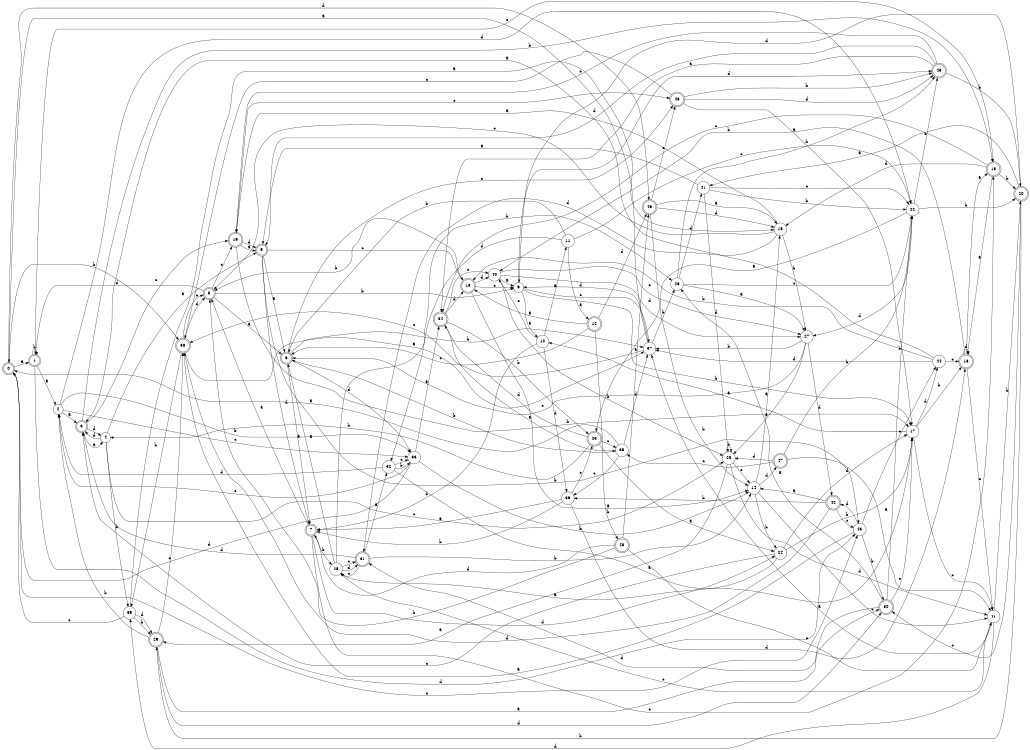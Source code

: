 digraph n40_10 {
__start0 [label="" shape="none"];

rankdir=LR;
size="8,5";

s0 [style="rounded,filled", color="black", fillcolor="white" shape="doublecircle", label="0"];
s1 [style="rounded,filled", color="black", fillcolor="white" shape="doublecircle", label="1"];
s2 [style="filled", color="black", fillcolor="white" shape="circle", label="2"];
s3 [style="rounded,filled", color="black", fillcolor="white" shape="doublecircle", label="3"];
s4 [style="filled", color="black", fillcolor="white" shape="circle", label="4"];
s5 [style="rounded,filled", color="black", fillcolor="white" shape="doublecircle", label="5"];
s6 [style="rounded,filled", color="black", fillcolor="white" shape="doublecircle", label="6"];
s7 [style="rounded,filled", color="black", fillcolor="white" shape="doublecircle", label="7"];
s8 [style="rounded,filled", color="black", fillcolor="white" shape="doublecircle", label="8"];
s9 [style="filled", color="black", fillcolor="white" shape="circle", label="9"];
s10 [style="filled", color="black", fillcolor="white" shape="circle", label="10"];
s11 [style="filled", color="black", fillcolor="white" shape="circle", label="11"];
s12 [style="rounded,filled", color="black", fillcolor="white" shape="doublecircle", label="12"];
s13 [style="rounded,filled", color="black", fillcolor="white" shape="doublecircle", label="13"];
s14 [style="filled", color="black", fillcolor="white" shape="circle", label="14"];
s15 [style="filled", color="black", fillcolor="white" shape="circle", label="15"];
s16 [style="rounded,filled", color="black", fillcolor="white" shape="doublecircle", label="16"];
s17 [style="filled", color="black", fillcolor="white" shape="circle", label="17"];
s18 [style="rounded,filled", color="black", fillcolor="white" shape="doublecircle", label="18"];
s19 [style="rounded,filled", color="black", fillcolor="white" shape="doublecircle", label="19"];
s20 [style="rounded,filled", color="black", fillcolor="white" shape="doublecircle", label="20"];
s21 [style="filled", color="black", fillcolor="white" shape="circle", label="21"];
s22 [style="filled", color="black", fillcolor="white" shape="circle", label="22"];
s23 [style="rounded,filled", color="black", fillcolor="white" shape="doublecircle", label="23"];
s24 [style="filled", color="black", fillcolor="white" shape="circle", label="24"];
s25 [style="filled", color="black", fillcolor="white" shape="circle", label="25"];
s26 [style="filled", color="black", fillcolor="white" shape="circle", label="26"];
s27 [style="filled", color="black", fillcolor="white" shape="circle", label="27"];
s28 [style="filled", color="black", fillcolor="white" shape="circle", label="28"];
s29 [style="rounded,filled", color="black", fillcolor="white" shape="doublecircle", label="29"];
s30 [style="rounded,filled", color="black", fillcolor="white" shape="doublecircle", label="30"];
s31 [style="rounded,filled", color="black", fillcolor="white" shape="doublecircle", label="31"];
s32 [style="filled", color="black", fillcolor="white" shape="circle", label="32"];
s33 [style="filled", color="black", fillcolor="white" shape="circle", label="33"];
s34 [style="rounded,filled", color="black", fillcolor="white" shape="doublecircle", label="34"];
s35 [style="filled", color="black", fillcolor="white" shape="circle", label="35"];
s36 [style="filled", color="black", fillcolor="white" shape="circle", label="36"];
s37 [style="filled", color="black", fillcolor="white" shape="circle", label="37"];
s38 [style="rounded,filled", color="black", fillcolor="white" shape="doublecircle", label="38"];
s39 [style="filled", color="black", fillcolor="white" shape="circle", label="39"];
s40 [style="filled", color="black", fillcolor="white" shape="circle", label="40"];
s41 [style="filled", color="black", fillcolor="white" shape="circle", label="41"];
s42 [style="rounded,filled", color="black", fillcolor="white" shape="doublecircle", label="42"];
s43 [style="filled", color="black", fillcolor="white" shape="circle", label="43"];
s44 [style="filled", color="black", fillcolor="white" shape="circle", label="44"];
s45 [style="rounded,filled", color="black", fillcolor="white" shape="doublecircle", label="45"];
s46 [style="rounded,filled", color="black", fillcolor="white" shape="doublecircle", label="46"];
s47 [style="rounded,filled", color="black", fillcolor="white" shape="doublecircle", label="47"];
s48 [style="rounded,filled", color="black", fillcolor="white" shape="doublecircle", label="48"];
s49 [style="rounded,filled", color="black", fillcolor="white" shape="doublecircle", label="49"];
s0 -> s1 [label="a"];
s0 -> s38 [label="b"];
s0 -> s43 [label="c"];
s0 -> s49 [label="d"];
s1 -> s2 [label="a"];
s1 -> s1 [label="b"];
s1 -> s19 [label="c"];
s1 -> s43 [label="d"];
s2 -> s3 [label="a"];
s2 -> s33 [label="b"];
s2 -> s33 [label="c"];
s2 -> s22 [label="d"];
s3 -> s4 [label="a"];
s3 -> s19 [label="b"];
s3 -> s16 [label="c"];
s3 -> s4 [label="d"];
s4 -> s5 [label="a"];
s4 -> s39 [label="b"];
s4 -> s28 [label="c"];
s4 -> s3 [label="d"];
s5 -> s6 [label="a"];
s5 -> s43 [label="b"];
s5 -> s13 [label="c"];
s5 -> s7 [label="d"];
s6 -> s7 [label="a"];
s6 -> s37 [label="b"];
s6 -> s46 [label="c"];
s6 -> s33 [label="d"];
s7 -> s8 [label="a"];
s7 -> s25 [label="b"];
s7 -> s19 [label="c"];
s7 -> s24 [label="d"];
s8 -> s6 [label="a"];
s8 -> s9 [label="b"];
s8 -> s16 [label="c"];
s8 -> s1 [label="d"];
s9 -> s10 [label="a"];
s9 -> s17 [label="b"];
s9 -> s37 [label="c"];
s9 -> s45 [label="d"];
s10 -> s11 [label="a"];
s10 -> s7 [label="b"];
s10 -> s40 [label="c"];
s10 -> s36 [label="d"];
s11 -> s12 [label="a"];
s11 -> s6 [label="b"];
s11 -> s22 [label="c"];
s11 -> s32 [label="d"];
s12 -> s13 [label="a"];
s12 -> s48 [label="b"];
s12 -> s6 [label="c"];
s12 -> s49 [label="d"];
s13 -> s14 [label="a"];
s13 -> s8 [label="b"];
s13 -> s9 [label="c"];
s13 -> s40 [label="d"];
s14 -> s15 [label="a"];
s14 -> s24 [label="b"];
s14 -> s41 [label="c"];
s14 -> s47 [label="d"];
s15 -> s16 [label="a"];
s15 -> s27 [label="b"];
s15 -> s8 [label="c"];
s15 -> s31 [label="d"];
s16 -> s5 [label="a"];
s16 -> s17 [label="b"];
s16 -> s46 [label="c"];
s16 -> s5 [label="d"];
s17 -> s10 [label="a"];
s17 -> s18 [label="b"];
s17 -> s41 [label="c"];
s17 -> s44 [label="d"];
s18 -> s19 [label="a"];
s18 -> s40 [label="b"];
s18 -> s41 [label="c"];
s18 -> s18 [label="d"];
s19 -> s18 [label="a"];
s19 -> s20 [label="b"];
s19 -> s34 [label="c"];
s19 -> s15 [label="d"];
s20 -> s21 [label="a"];
s20 -> s29 [label="b"];
s20 -> s30 [label="c"];
s20 -> s9 [label="d"];
s21 -> s5 [label="a"];
s21 -> s22 [label="b"];
s21 -> s22 [label="c"];
s21 -> s28 [label="d"];
s22 -> s23 [label="a"];
s22 -> s20 [label="b"];
s22 -> s45 [label="c"];
s22 -> s27 [label="d"];
s23 -> s24 [label="a"];
s23 -> s4 [label="b"];
s23 -> s35 [label="c"];
s23 -> s34 [label="d"];
s24 -> s25 [label="a"];
s24 -> s17 [label="b"];
s24 -> s3 [label="c"];
s24 -> s17 [label="d"];
s25 -> s6 [label="a"];
s25 -> s26 [label="b"];
s25 -> s31 [label="c"];
s25 -> s31 [label="d"];
s26 -> s27 [label="a"];
s26 -> s45 [label="b"];
s26 -> s22 [label="c"];
s26 -> s21 [label="d"];
s27 -> s28 [label="a"];
s27 -> s37 [label="b"];
s27 -> s6 [label="c"];
s27 -> s42 [label="d"];
s28 -> s29 [label="a"];
s28 -> s28 [label="b"];
s28 -> s14 [label="c"];
s28 -> s41 [label="d"];
s29 -> s30 [label="a"];
s29 -> s2 [label="b"];
s29 -> s38 [label="c"];
s29 -> s30 [label="d"];
s30 -> s26 [label="a"];
s30 -> s22 [label="b"];
s30 -> s17 [label="c"];
s30 -> s31 [label="d"];
s31 -> s32 [label="a"];
s31 -> s14 [label="b"];
s31 -> s25 [label="c"];
s31 -> s3 [label="d"];
s32 -> s17 [label="a"];
s32 -> s33 [label="b"];
s32 -> s33 [label="c"];
s32 -> s2 [label="d"];
s33 -> s34 [label="a"];
s33 -> s14 [label="b"];
s33 -> s2 [label="c"];
s33 -> s0 [label="d"];
s34 -> s35 [label="a"];
s34 -> s23 [label="b"];
s34 -> s40 [label="c"];
s34 -> s13 [label="d"];
s35 -> s0 [label="a"];
s35 -> s6 [label="b"];
s35 -> s36 [label="c"];
s35 -> s37 [label="d"];
s36 -> s7 [label="a"];
s36 -> s7 [label="b"];
s36 -> s23 [label="c"];
s36 -> s18 [label="d"];
s37 -> s0 [label="a"];
s37 -> s26 [label="b"];
s37 -> s38 [label="c"];
s37 -> s9 [label="d"];
s38 -> s37 [label="a"];
s38 -> s39 [label="b"];
s38 -> s8 [label="c"];
s38 -> s8 [label="d"];
s39 -> s15 [label="a"];
s39 -> s29 [label="b"];
s39 -> s0 [label="c"];
s39 -> s29 [label="d"];
s40 -> s9 [label="a"];
s40 -> s28 [label="b"];
s40 -> s27 [label="c"];
s40 -> s27 [label="d"];
s41 -> s37 [label="a"];
s41 -> s20 [label="b"];
s41 -> s25 [label="c"];
s41 -> s39 [label="d"];
s42 -> s14 [label="a"];
s42 -> s36 [label="b"];
s42 -> s43 [label="c"];
s42 -> s38 [label="d"];
s43 -> s38 [label="a"];
s43 -> s30 [label="b"];
s43 -> s44 [label="c"];
s43 -> s42 [label="d"];
s44 -> s3 [label="a"];
s44 -> s13 [label="b"];
s44 -> s18 [label="c"];
s44 -> s37 [label="d"];
s45 -> s34 [label="a"];
s45 -> s20 [label="b"];
s45 -> s16 [label="c"];
s45 -> s5 [label="d"];
s46 -> s17 [label="a"];
s46 -> s45 [label="b"];
s46 -> s38 [label="c"];
s46 -> s45 [label="d"];
s47 -> s41 [label="a"];
s47 -> s22 [label="b"];
s47 -> s35 [label="c"];
s47 -> s28 [label="d"];
s48 -> s49 [label="a"];
s48 -> s8 [label="b"];
s48 -> s41 [label="c"];
s48 -> s7 [label="d"];
s49 -> s15 [label="a"];
s49 -> s14 [label="b"];
s49 -> s46 [label="c"];
s49 -> s15 [label="d"];

}